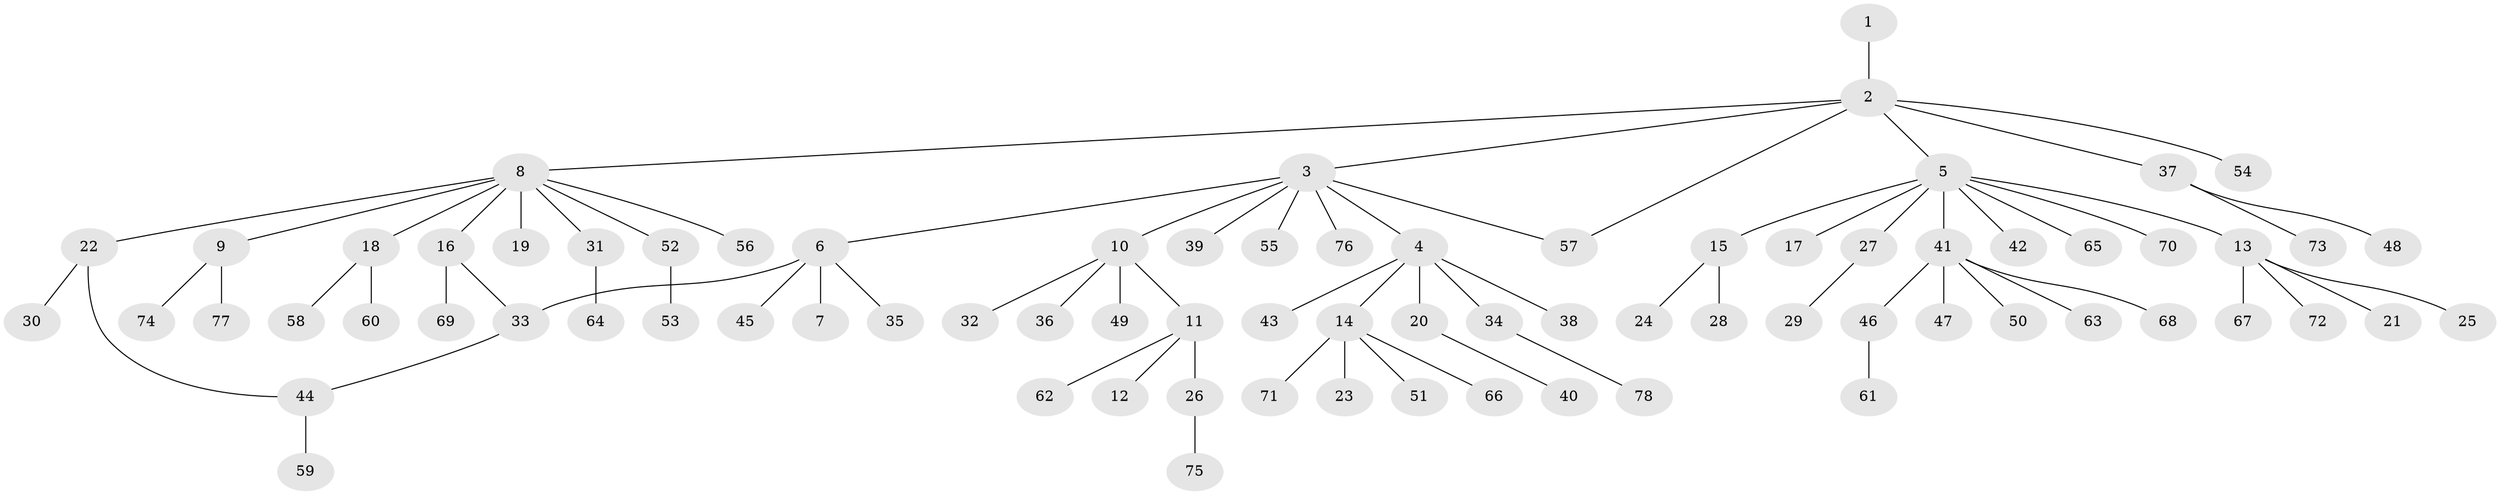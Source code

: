 // coarse degree distribution, {1: 0.6842105263157895, 6: 0.03508771929824561, 9: 0.03508771929824561, 8: 0.017543859649122806, 4: 0.08771929824561403, 2: 0.12280701754385964, 5: 0.017543859649122806}
// Generated by graph-tools (version 1.1) at 2025/23/03/03/25 07:23:54]
// undirected, 78 vertices, 80 edges
graph export_dot {
graph [start="1"]
  node [color=gray90,style=filled];
  1;
  2;
  3;
  4;
  5;
  6;
  7;
  8;
  9;
  10;
  11;
  12;
  13;
  14;
  15;
  16;
  17;
  18;
  19;
  20;
  21;
  22;
  23;
  24;
  25;
  26;
  27;
  28;
  29;
  30;
  31;
  32;
  33;
  34;
  35;
  36;
  37;
  38;
  39;
  40;
  41;
  42;
  43;
  44;
  45;
  46;
  47;
  48;
  49;
  50;
  51;
  52;
  53;
  54;
  55;
  56;
  57;
  58;
  59;
  60;
  61;
  62;
  63;
  64;
  65;
  66;
  67;
  68;
  69;
  70;
  71;
  72;
  73;
  74;
  75;
  76;
  77;
  78;
  1 -- 2;
  2 -- 3;
  2 -- 5;
  2 -- 8;
  2 -- 37;
  2 -- 54;
  2 -- 57;
  3 -- 4;
  3 -- 6;
  3 -- 10;
  3 -- 39;
  3 -- 55;
  3 -- 57;
  3 -- 76;
  4 -- 14;
  4 -- 20;
  4 -- 34;
  4 -- 38;
  4 -- 43;
  5 -- 13;
  5 -- 15;
  5 -- 17;
  5 -- 27;
  5 -- 41;
  5 -- 42;
  5 -- 65;
  5 -- 70;
  6 -- 7;
  6 -- 33;
  6 -- 35;
  6 -- 45;
  8 -- 9;
  8 -- 16;
  8 -- 18;
  8 -- 19;
  8 -- 22;
  8 -- 31;
  8 -- 52;
  8 -- 56;
  9 -- 74;
  9 -- 77;
  10 -- 11;
  10 -- 32;
  10 -- 36;
  10 -- 49;
  11 -- 12;
  11 -- 26;
  11 -- 62;
  13 -- 21;
  13 -- 25;
  13 -- 67;
  13 -- 72;
  14 -- 23;
  14 -- 51;
  14 -- 66;
  14 -- 71;
  15 -- 24;
  15 -- 28;
  16 -- 33;
  16 -- 69;
  18 -- 58;
  18 -- 60;
  20 -- 40;
  22 -- 30;
  22 -- 44;
  26 -- 75;
  27 -- 29;
  31 -- 64;
  33 -- 44;
  34 -- 78;
  37 -- 48;
  37 -- 73;
  41 -- 46;
  41 -- 47;
  41 -- 50;
  41 -- 63;
  41 -- 68;
  44 -- 59;
  46 -- 61;
  52 -- 53;
}
